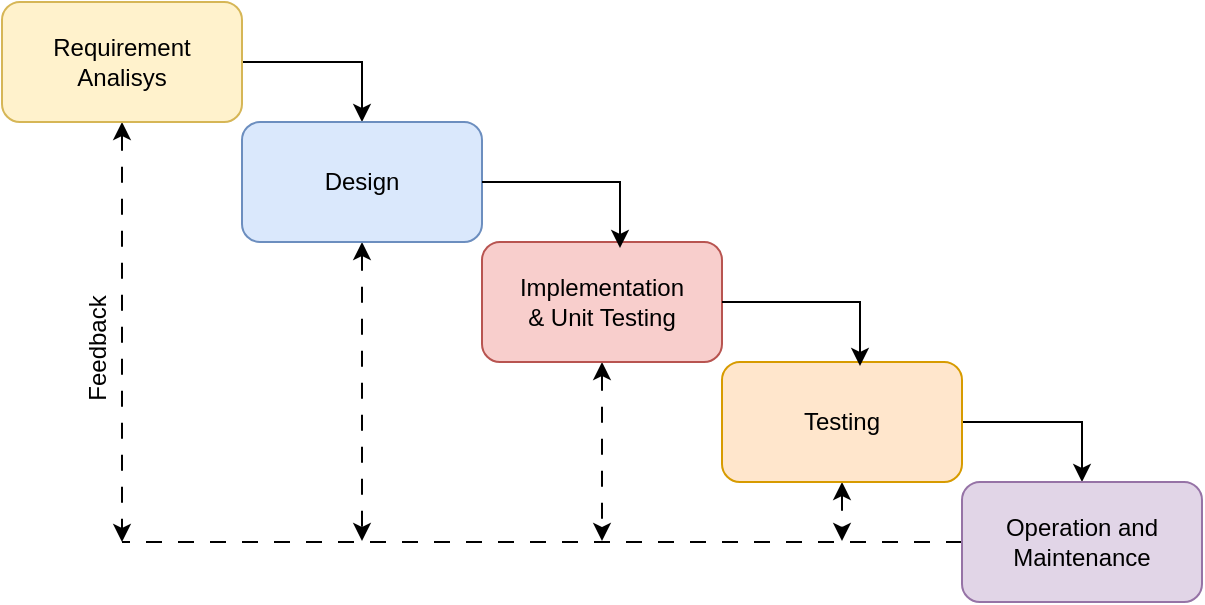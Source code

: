 <mxfile version="24.4.0" type="device">
  <diagram name="Page-1" id="FvrJpyVeMuBUbTzabAHd">
    <mxGraphModel dx="1389" dy="914" grid="0" gridSize="10" guides="1" tooltips="1" connect="1" arrows="1" fold="1" page="0" pageScale="1" pageWidth="827" pageHeight="1169" math="0" shadow="0">
      <root>
        <mxCell id="0" />
        <mxCell id="1" parent="0" />
        <mxCell id="1GYy96CdfNUdV8bdzsSR-17" style="edgeStyle=orthogonalEdgeStyle;rounded=0;orthogonalLoop=1;jettySize=auto;html=1;entryX=0.5;entryY=0;entryDx=0;entryDy=0;exitX=1;exitY=0.5;exitDx=0;exitDy=0;" edge="1" parent="1" source="1GYy96CdfNUdV8bdzsSR-1" target="1GYy96CdfNUdV8bdzsSR-3">
          <mxGeometry relative="1" as="geometry" />
        </mxCell>
        <mxCell id="1GYy96CdfNUdV8bdzsSR-28" style="edgeStyle=orthogonalEdgeStyle;rounded=0;orthogonalLoop=1;jettySize=auto;html=1;startArrow=classic;startFill=1;dashed=1;dashPattern=8 8;" edge="1" parent="1" source="1GYy96CdfNUdV8bdzsSR-1">
          <mxGeometry relative="1" as="geometry">
            <mxPoint x="-66" y="221" as="targetPoint" />
          </mxGeometry>
        </mxCell>
        <mxCell id="1GYy96CdfNUdV8bdzsSR-1" value="Requirement&lt;div&gt;Analisys&lt;/div&gt;" style="rounded=1;whiteSpace=wrap;html=1;fillColor=#fff2cc;strokeColor=#d6b656;" vertex="1" parent="1">
          <mxGeometry x="-126" y="-49" width="120" height="60" as="geometry" />
        </mxCell>
        <mxCell id="1GYy96CdfNUdV8bdzsSR-29" style="edgeStyle=orthogonalEdgeStyle;rounded=0;orthogonalLoop=1;jettySize=auto;html=1;startArrow=classic;startFill=1;dashed=1;dashPattern=8 8;" edge="1" parent="1" source="1GYy96CdfNUdV8bdzsSR-3">
          <mxGeometry relative="1" as="geometry">
            <mxPoint x="54" y="220.483" as="targetPoint" />
          </mxGeometry>
        </mxCell>
        <mxCell id="1GYy96CdfNUdV8bdzsSR-3" value="Design" style="rounded=1;whiteSpace=wrap;html=1;fillColor=#dae8fc;strokeColor=#6c8ebf;" vertex="1" parent="1">
          <mxGeometry x="-6" y="11" width="120" height="60" as="geometry" />
        </mxCell>
        <mxCell id="1GYy96CdfNUdV8bdzsSR-30" style="edgeStyle=orthogonalEdgeStyle;rounded=0;orthogonalLoop=1;jettySize=auto;html=1;startArrow=classic;startFill=1;dashed=1;dashPattern=8 8;" edge="1" parent="1" source="1GYy96CdfNUdV8bdzsSR-5">
          <mxGeometry relative="1" as="geometry">
            <mxPoint x="174" y="220.483" as="targetPoint" />
          </mxGeometry>
        </mxCell>
        <mxCell id="1GYy96CdfNUdV8bdzsSR-5" value="Implementation&lt;div&gt;&amp;amp; Unit Testing&lt;/div&gt;" style="rounded=1;whiteSpace=wrap;html=1;fillColor=#f8cecc;strokeColor=#b85450;" vertex="1" parent="1">
          <mxGeometry x="114" y="71" width="120" height="60" as="geometry" />
        </mxCell>
        <mxCell id="1GYy96CdfNUdV8bdzsSR-20" style="edgeStyle=orthogonalEdgeStyle;rounded=0;orthogonalLoop=1;jettySize=auto;html=1;exitX=1;exitY=0.5;exitDx=0;exitDy=0;" edge="1" parent="1" source="1GYy96CdfNUdV8bdzsSR-7" target="1GYy96CdfNUdV8bdzsSR-9">
          <mxGeometry relative="1" as="geometry" />
        </mxCell>
        <mxCell id="1GYy96CdfNUdV8bdzsSR-31" style="edgeStyle=orthogonalEdgeStyle;rounded=0;orthogonalLoop=1;jettySize=auto;html=1;startArrow=classic;startFill=1;dashed=1;dashPattern=8 8;" edge="1" parent="1" source="1GYy96CdfNUdV8bdzsSR-7">
          <mxGeometry relative="1" as="geometry">
            <mxPoint x="294" y="220.483" as="targetPoint" />
          </mxGeometry>
        </mxCell>
        <mxCell id="1GYy96CdfNUdV8bdzsSR-7" value="Testing" style="rounded=1;whiteSpace=wrap;html=1;fillColor=#ffe6cc;strokeColor=#d79b00;" vertex="1" parent="1">
          <mxGeometry x="234" y="131" width="120" height="60" as="geometry" />
        </mxCell>
        <mxCell id="1GYy96CdfNUdV8bdzsSR-27" style="edgeStyle=orthogonalEdgeStyle;rounded=0;orthogonalLoop=1;jettySize=auto;html=1;endArrow=none;endFill=0;dashed=1;dashPattern=8 8;" edge="1" parent="1" source="1GYy96CdfNUdV8bdzsSR-9">
          <mxGeometry relative="1" as="geometry">
            <mxPoint x="-66" y="221" as="targetPoint" />
          </mxGeometry>
        </mxCell>
        <mxCell id="1GYy96CdfNUdV8bdzsSR-9" value="Operation and&lt;div&gt;Maintenance&lt;/div&gt;" style="rounded=1;whiteSpace=wrap;html=1;fillColor=#e1d5e7;strokeColor=#9673a6;" vertex="1" parent="1">
          <mxGeometry x="354" y="191" width="120" height="60" as="geometry" />
        </mxCell>
        <mxCell id="1GYy96CdfNUdV8bdzsSR-18" style="edgeStyle=orthogonalEdgeStyle;rounded=0;orthogonalLoop=1;jettySize=auto;html=1;entryX=0.575;entryY=0.05;entryDx=0;entryDy=0;entryPerimeter=0;exitX=1;exitY=0.5;exitDx=0;exitDy=0;" edge="1" parent="1" source="1GYy96CdfNUdV8bdzsSR-3" target="1GYy96CdfNUdV8bdzsSR-5">
          <mxGeometry relative="1" as="geometry" />
        </mxCell>
        <mxCell id="1GYy96CdfNUdV8bdzsSR-19" style="edgeStyle=orthogonalEdgeStyle;rounded=0;orthogonalLoop=1;jettySize=auto;html=1;entryX=0.575;entryY=0.033;entryDx=0;entryDy=0;entryPerimeter=0;exitX=1;exitY=0.5;exitDx=0;exitDy=0;" edge="1" parent="1" source="1GYy96CdfNUdV8bdzsSR-5" target="1GYy96CdfNUdV8bdzsSR-7">
          <mxGeometry relative="1" as="geometry" />
        </mxCell>
        <mxCell id="1GYy96CdfNUdV8bdzsSR-32" value="Feedback" style="text;html=1;align=center;verticalAlign=middle;whiteSpace=wrap;rounded=0;rotation=-90;" vertex="1" parent="1">
          <mxGeometry x="-108" y="109" width="60" height="30" as="geometry" />
        </mxCell>
      </root>
    </mxGraphModel>
  </diagram>
</mxfile>
